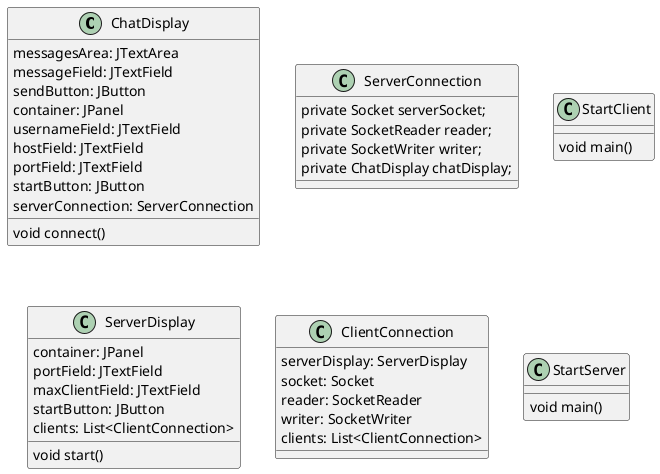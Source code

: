 	
@startuml

' --------------------------- client side

class ChatDisplay {
  messagesArea: JTextArea
  messageField: JTextField
  sendButton: JButton
  container: JPanel
  usernameField: JTextField
  hostField: JTextField
  portField: JTextField
  startButton: JButton
  serverConnection: ServerConnection
  
  void connect()
}

class ServerConnection {
    private Socket serverSocket;
    private SocketReader reader;
    private SocketWriter writer;
    private ChatDisplay chatDisplay;
}

class StartClient {
  void main()
}

' --------------------------- server side

class ServerDisplay {
    container: JPanel
    portField: JTextField
    maxClientField: JTextField
    startButton: JButton
    clients: List<ClientConnection>

    void start()
}

class ClientConnection {
    serverDisplay: ServerDisplay
    socket: Socket
    reader: SocketReader
    writer: SocketWriter
    clients: List<ClientConnection>
}

class StartServer {
  void main()
}

@enduml